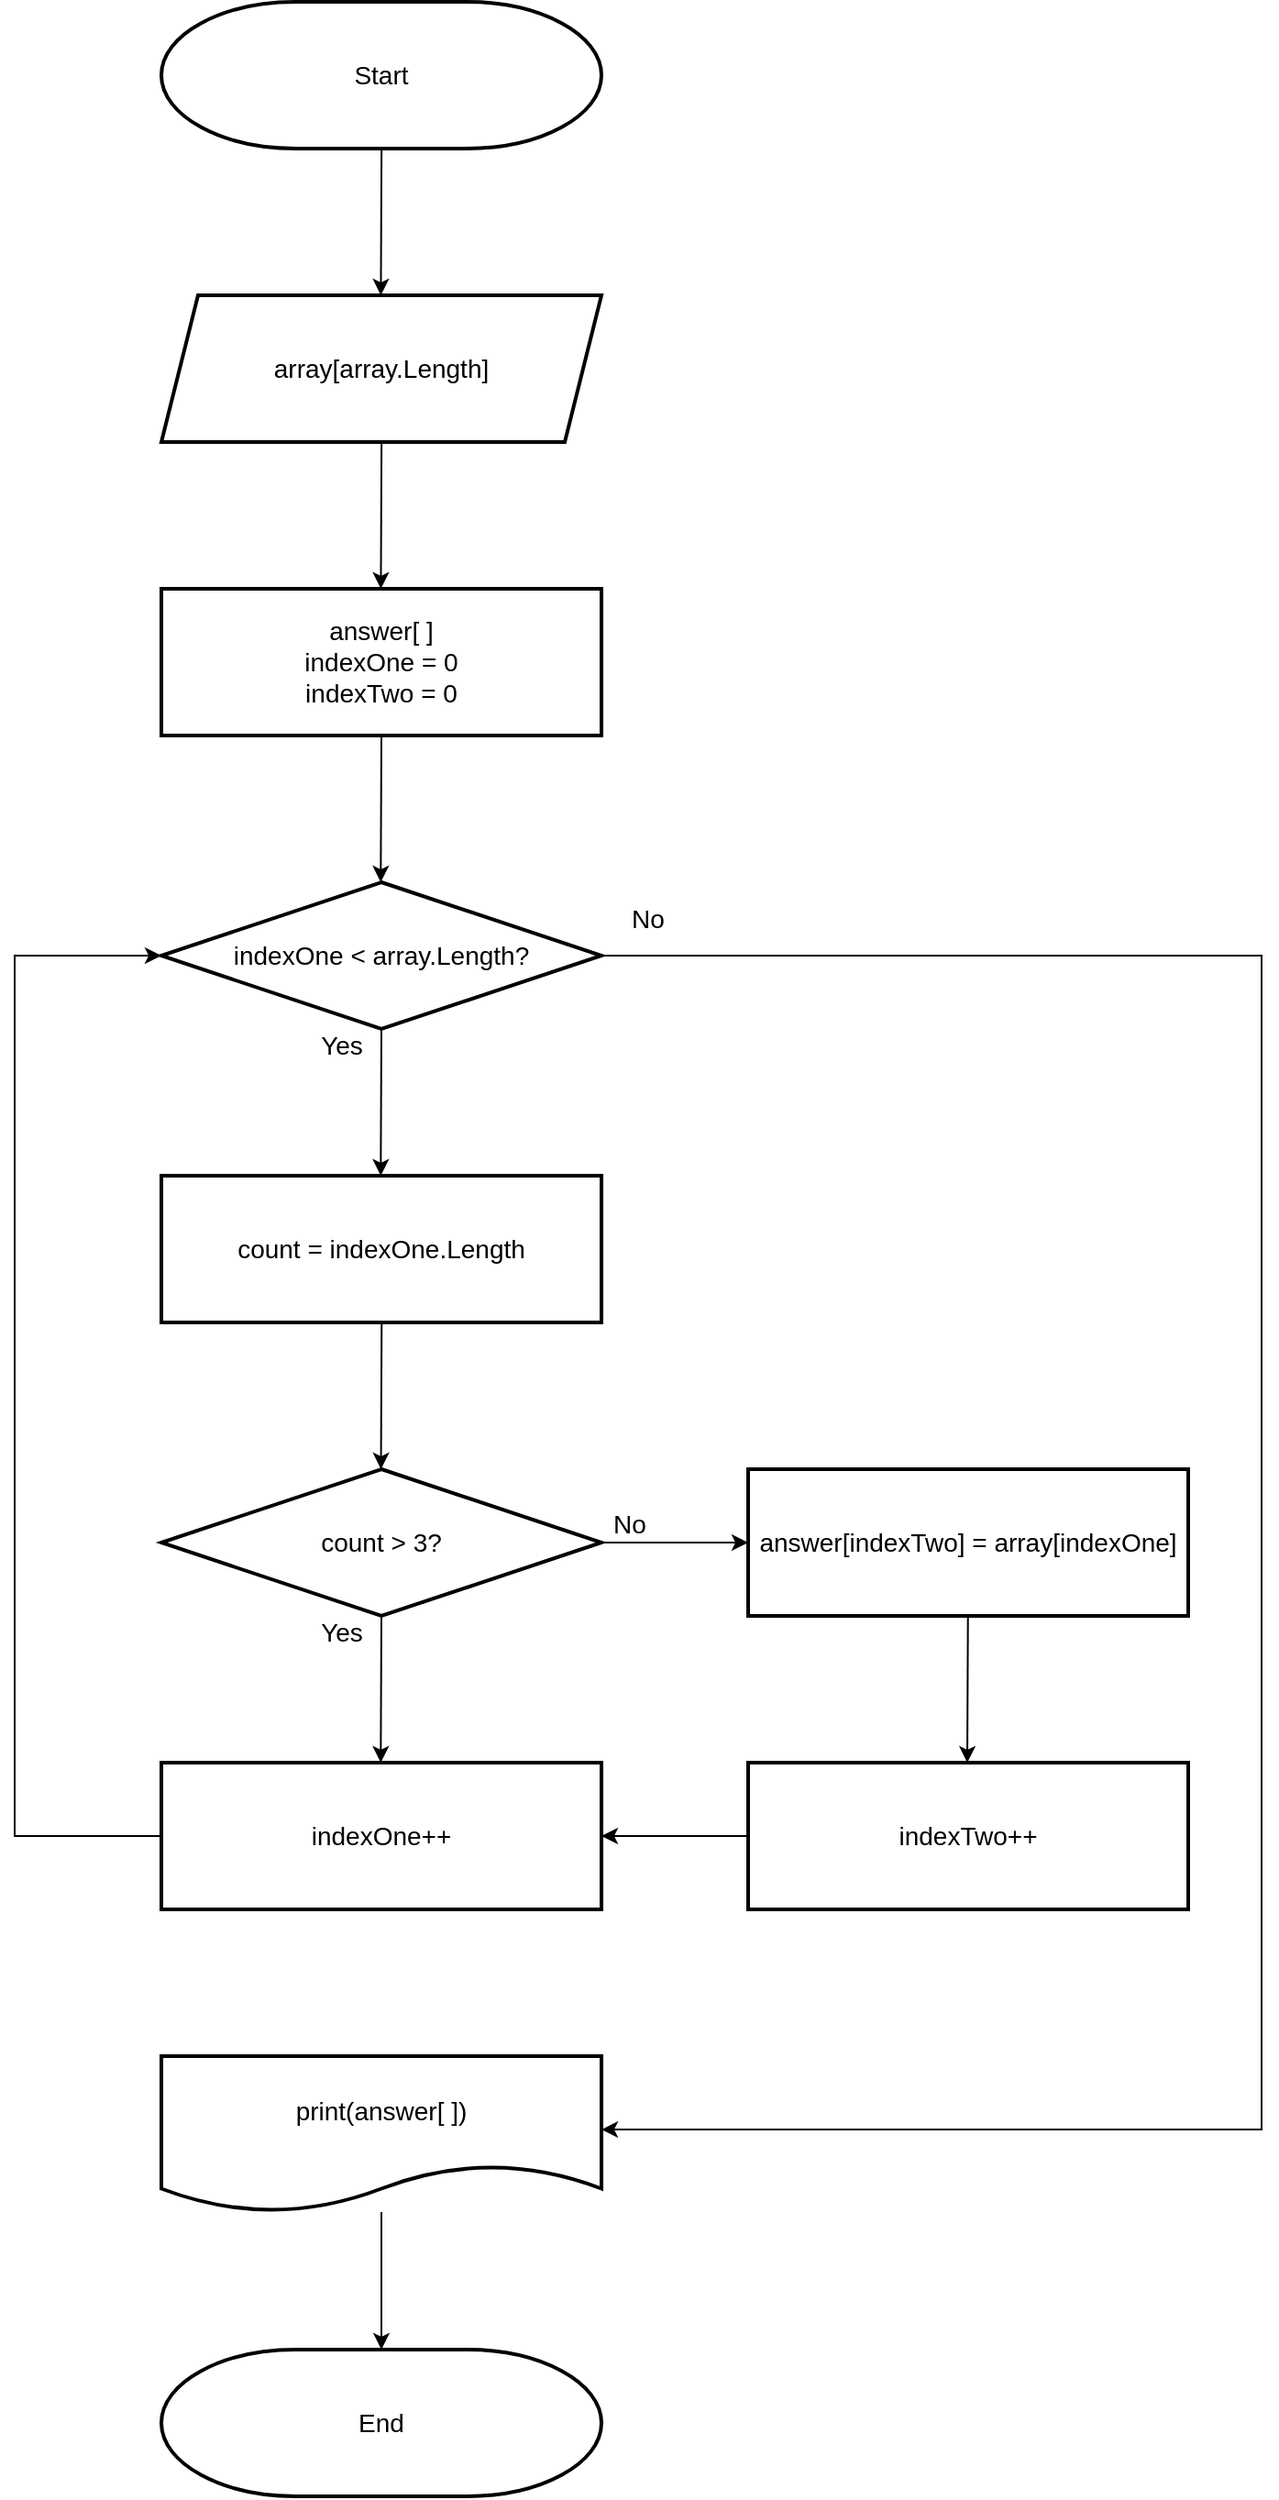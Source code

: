 <mxfile>
    <diagram id="DYNpHGhloW08hcf4pjvI" name="Страница 1">
        <mxGraphModel dx="1806" dy="1343" grid="1" gridSize="10" guides="1" tooltips="1" connect="1" arrows="1" fold="1" page="1" pageScale="1" pageWidth="827" pageHeight="1169" math="0" shadow="0">
            <root>
                <mxCell id="0"/>
                <mxCell id="1" parent="0"/>
                <mxCell id="12" value="" style="edgeStyle=orthogonalEdgeStyle;rounded=0;orthogonalLoop=1;jettySize=auto;html=1;entryX=0;entryY=0.5;entryDx=0;entryDy=0;" parent="1" edge="1">
                    <mxGeometry relative="1" as="geometry">
                        <mxPoint x="160" y="360" as="targetPoint"/>
                        <Array as="points">
                            <mxPoint x="80" y="840"/>
                            <mxPoint x="80" y="360"/>
                        </Array>
                    </mxGeometry>
                </mxCell>
                <mxCell id="56" value="&lt;font style=&quot;font-size: 14px;&quot;&gt;Start&lt;/font&gt;" style="strokeWidth=2;html=1;shape=mxgraph.flowchart.terminator;whiteSpace=wrap;" vertex="1" parent="1">
                    <mxGeometry x="320" y="120" width="240" height="80" as="geometry"/>
                </mxCell>
                <mxCell id="57" value="&lt;font style=&quot;font-size: 14px;&quot;&gt;array[array.Length]&lt;br&gt;&lt;/font&gt;" style="shape=parallelogram;perimeter=parallelogramPerimeter;whiteSpace=wrap;html=1;fixedSize=1;strokeWidth=2;" vertex="1" parent="1">
                    <mxGeometry x="320" y="280" width="240" height="80" as="geometry"/>
                </mxCell>
                <mxCell id="58" value="&lt;font style=&quot;font-size: 14px;&quot;&gt;answer[ ]&lt;br&gt;indexOne = 0&lt;br&gt;indexTwo = 0&lt;br&gt;&lt;/font&gt;" style="whiteSpace=wrap;html=1;strokeWidth=2;" vertex="1" parent="1">
                    <mxGeometry x="320" y="440" width="240" height="80" as="geometry"/>
                </mxCell>
                <mxCell id="59" value="&lt;font style=&quot;font-size: 14px;&quot;&gt;count &amp;gt; 3?&lt;/font&gt;" style="rhombus;whiteSpace=wrap;html=1;strokeWidth=2;" vertex="1" parent="1">
                    <mxGeometry x="320" y="920" width="240" height="80" as="geometry"/>
                </mxCell>
                <mxCell id="60" value="" style="endArrow=classic;html=1;rounded=0;fontFamily=Times New Roman;exitX=0.5;exitY=1;exitDx=0;exitDy=0;" edge="1" parent="1" source="58">
                    <mxGeometry width="50" height="50" relative="1" as="geometry">
                        <mxPoint x="439.63" y="560" as="sourcePoint"/>
                        <mxPoint x="439.63" y="600.0" as="targetPoint"/>
                        <Array as="points">
                            <mxPoint x="439.63" y="600"/>
                        </Array>
                    </mxGeometry>
                </mxCell>
                <mxCell id="61" value="Yes" style="edgeLabel;html=1;align=center;verticalAlign=middle;resizable=0;points=[];fontSize=14;" vertex="1" connectable="0" parent="1">
                    <mxGeometry x="560" y="1390.002" as="geometry">
                        <mxPoint x="-142" y="-381" as="offset"/>
                    </mxGeometry>
                </mxCell>
                <mxCell id="62" value="No" style="text;html=1;align=center;verticalAlign=middle;resizable=0;points=[];autosize=1;strokeColor=none;fillColor=none;fontSize=14;" vertex="1" parent="1">
                    <mxGeometry x="560" y="940" width="30" height="20" as="geometry"/>
                </mxCell>
                <mxCell id="63" value="&lt;font style=&quot;font-size: 14px;&quot;&gt;answer[indexTwo] = array[indexOne]&lt;br&gt;&lt;/font&gt;" style="whiteSpace=wrap;html=1;strokeWidth=2;" vertex="1" parent="1">
                    <mxGeometry x="640" y="920" width="240" height="80" as="geometry"/>
                </mxCell>
                <mxCell id="64" value="" style="endArrow=classic;html=1;rounded=0;fontFamily=Times New Roman;entryX=0;entryY=0.5;entryDx=0;entryDy=0;" edge="1" parent="1" target="63">
                    <mxGeometry width="50" height="50" relative="1" as="geometry">
                        <mxPoint x="560" y="960" as="sourcePoint"/>
                        <mxPoint x="560.0" y="1000" as="targetPoint"/>
                        <Array as="points">
                            <mxPoint x="600" y="960"/>
                        </Array>
                    </mxGeometry>
                </mxCell>
                <mxCell id="65" value="&lt;font style=&quot;font-size: 14px;&quot;&gt;indexOne++&lt;br&gt;&lt;/font&gt;" style="whiteSpace=wrap;html=1;strokeWidth=2;" vertex="1" parent="1">
                    <mxGeometry x="320" y="1080" width="240" height="80" as="geometry"/>
                </mxCell>
                <mxCell id="66" value="" style="endArrow=classic;html=1;rounded=0;fontFamily=Times New Roman;exitX=0.5;exitY=1;exitDx=0;exitDy=0;" edge="1" parent="1">
                    <mxGeometry width="50" height="50" relative="1" as="geometry">
                        <mxPoint x="440" y="1000" as="sourcePoint"/>
                        <mxPoint x="439.63" y="1080" as="targetPoint"/>
                        <Array as="points">
                            <mxPoint x="439.63" y="1080"/>
                        </Array>
                    </mxGeometry>
                </mxCell>
                <mxCell id="67" value="" style="edgeStyle=orthogonalEdgeStyle;rounded=0;orthogonalLoop=1;jettySize=auto;html=1;fontSize=14;entryX=0.5;entryY=0;entryDx=0;entryDy=0;entryPerimeter=0;" edge="1" parent="1" source="68" target="69">
                    <mxGeometry relative="1" as="geometry">
                        <mxPoint x="700" y="990" as="targetPoint"/>
                    </mxGeometry>
                </mxCell>
                <mxCell id="68" value="&lt;span style=&quot;font-size: 14px;&quot;&gt;print(answer[ ])&lt;/span&gt;" style="shape=document;whiteSpace=wrap;html=1;boundedLbl=1;strokeWidth=2;" vertex="1" parent="1">
                    <mxGeometry x="320" y="1240" width="240" height="85" as="geometry"/>
                </mxCell>
                <mxCell id="69" value="&lt;font style=&quot;font-size: 14px;&quot;&gt;End&lt;/font&gt;" style="strokeWidth=2;html=1;shape=mxgraph.flowchart.terminator;whiteSpace=wrap;" vertex="1" parent="1">
                    <mxGeometry x="320" y="1400" width="240" height="80" as="geometry"/>
                </mxCell>
                <mxCell id="70" value="&lt;font style=&quot;font-size: 14px;&quot;&gt;indexOne &amp;lt; array.Length?&lt;/font&gt;" style="rhombus;whiteSpace=wrap;html=1;strokeWidth=2;" vertex="1" parent="1">
                    <mxGeometry x="320" y="600" width="240" height="80" as="geometry"/>
                </mxCell>
                <mxCell id="71" value="" style="endArrow=classic;html=1;rounded=0;fontFamily=Times New Roman;exitX=0.5;exitY=1;exitDx=0;exitDy=0;" edge="1" parent="1">
                    <mxGeometry width="50" height="50" relative="1" as="geometry">
                        <mxPoint x="440" y="680" as="sourcePoint"/>
                        <mxPoint x="439.63" y="760" as="targetPoint"/>
                        <Array as="points">
                            <mxPoint x="439.63" y="760"/>
                        </Array>
                    </mxGeometry>
                </mxCell>
                <mxCell id="72" value="Yes" style="edgeLabel;html=1;align=center;verticalAlign=middle;resizable=0;points=[];fontSize=14;" vertex="1" connectable="0" parent="1">
                    <mxGeometry x="560" y="1070.002" as="geometry">
                        <mxPoint x="-142" y="-381" as="offset"/>
                    </mxGeometry>
                </mxCell>
                <mxCell id="73" value="" style="endArrow=classic;html=1;rounded=0;fontFamily=Times New Roman;entryX=1;entryY=0.471;entryDx=0;entryDy=0;entryPerimeter=0;" edge="1" parent="1" target="68">
                    <mxGeometry width="50" height="50" relative="1" as="geometry">
                        <mxPoint x="560" y="640" as="sourcePoint"/>
                        <mxPoint x="920" y="1120" as="targetPoint"/>
                        <Array as="points">
                            <mxPoint x="920" y="640"/>
                            <mxPoint x="920" y="1280"/>
                        </Array>
                    </mxGeometry>
                </mxCell>
                <mxCell id="74" value="No" style="text;html=1;align=center;verticalAlign=middle;resizable=0;points=[];autosize=1;strokeColor=none;fillColor=none;fontSize=14;" vertex="1" parent="1">
                    <mxGeometry x="570" y="610" width="30" height="20" as="geometry"/>
                </mxCell>
                <mxCell id="75" value="" style="endArrow=classic;html=1;rounded=0;fontFamily=Times New Roman;entryX=0;entryY=0.5;entryDx=0;entryDy=0;exitX=0;exitY=0.5;exitDx=0;exitDy=0;" edge="1" parent="1" source="65" target="70">
                    <mxGeometry width="50" height="50" relative="1" as="geometry">
                        <mxPoint x="310" y="960" as="sourcePoint"/>
                        <mxPoint x="240.0" y="1050" as="targetPoint"/>
                        <Array as="points">
                            <mxPoint x="240" y="1120"/>
                            <mxPoint x="240" y="640"/>
                        </Array>
                    </mxGeometry>
                </mxCell>
                <mxCell id="76" value="" style="endArrow=classic;html=1;rounded=0;fontFamily=Times New Roman;exitX=0.5;exitY=1;exitDx=0;exitDy=0;" edge="1" parent="1">
                    <mxGeometry width="50" height="50" relative="1" as="geometry">
                        <mxPoint x="440.07" y="200" as="sourcePoint"/>
                        <mxPoint x="439.7" y="280.0" as="targetPoint"/>
                        <Array as="points">
                            <mxPoint x="439.7" y="280"/>
                        </Array>
                    </mxGeometry>
                </mxCell>
                <mxCell id="77" value="" style="endArrow=classic;html=1;rounded=0;fontFamily=Times New Roman;exitX=0.5;exitY=1;exitDx=0;exitDy=0;" edge="1" parent="1">
                    <mxGeometry width="50" height="50" relative="1" as="geometry">
                        <mxPoint x="440.07" y="360.0" as="sourcePoint"/>
                        <mxPoint x="439.7" y="440.0" as="targetPoint"/>
                        <Array as="points">
                            <mxPoint x="439.7" y="440"/>
                        </Array>
                    </mxGeometry>
                </mxCell>
                <mxCell id="78" value="&lt;font style=&quot;font-size: 14px;&quot;&gt;count = indexOne.Length&lt;br&gt;&lt;/font&gt;" style="whiteSpace=wrap;html=1;strokeWidth=2;" vertex="1" parent="1">
                    <mxGeometry x="320" y="760" width="240" height="80" as="geometry"/>
                </mxCell>
                <mxCell id="79" value="" style="endArrow=classic;html=1;rounded=0;fontFamily=Times New Roman;exitX=0.5;exitY=1;exitDx=0;exitDy=0;" edge="1" parent="1">
                    <mxGeometry width="50" height="50" relative="1" as="geometry">
                        <mxPoint x="440.13" y="840" as="sourcePoint"/>
                        <mxPoint x="439.76" y="920" as="targetPoint"/>
                        <Array as="points">
                            <mxPoint x="439.76" y="920"/>
                        </Array>
                    </mxGeometry>
                </mxCell>
                <mxCell id="80" value="&lt;font style=&quot;font-size: 14px;&quot;&gt;indexTwo++&lt;br&gt;&lt;/font&gt;" style="whiteSpace=wrap;html=1;strokeWidth=2;" vertex="1" parent="1">
                    <mxGeometry x="640" y="1080" width="240" height="80" as="geometry"/>
                </mxCell>
                <mxCell id="81" value="" style="endArrow=classic;html=1;rounded=0;fontFamily=Times New Roman;exitX=0.5;exitY=1;exitDx=0;exitDy=0;" edge="1" parent="1">
                    <mxGeometry width="50" height="50" relative="1" as="geometry">
                        <mxPoint x="759.87" y="1000" as="sourcePoint"/>
                        <mxPoint x="759.5" y="1080" as="targetPoint"/>
                        <Array as="points">
                            <mxPoint x="759.5" y="1080"/>
                        </Array>
                    </mxGeometry>
                </mxCell>
                <mxCell id="82" value="" style="endArrow=classic;html=1;rounded=0;entryX=1;entryY=0.5;entryDx=0;entryDy=0;exitX=0;exitY=0.5;exitDx=0;exitDy=0;" edge="1" parent="1" source="80" target="65">
                    <mxGeometry width="50" height="50" relative="1" as="geometry">
                        <mxPoint x="640" y="1220" as="sourcePoint"/>
                        <mxPoint x="690" y="1170" as="targetPoint"/>
                    </mxGeometry>
                </mxCell>
            </root>
        </mxGraphModel>
    </diagram>
</mxfile>